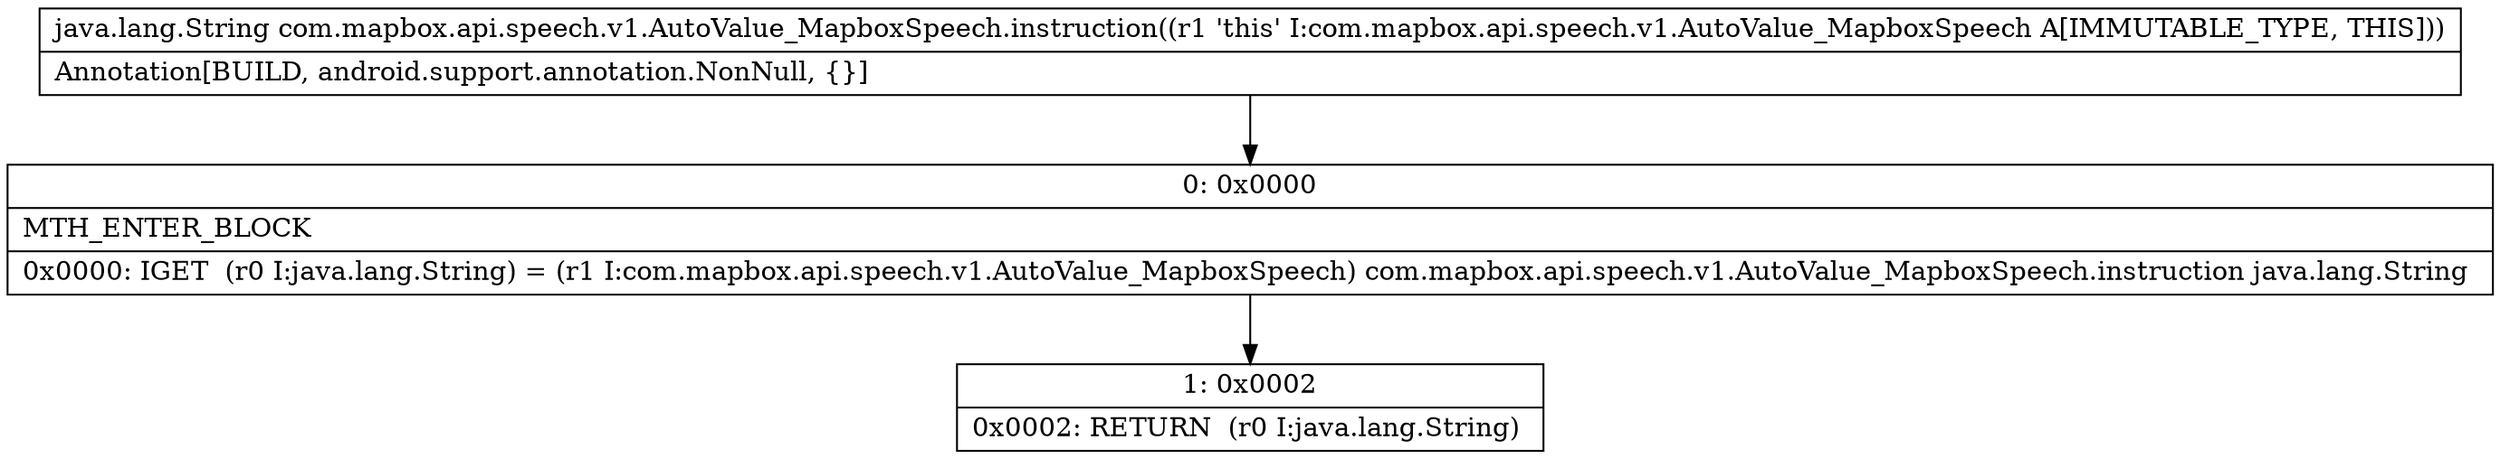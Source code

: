 digraph "CFG forcom.mapbox.api.speech.v1.AutoValue_MapboxSpeech.instruction()Ljava\/lang\/String;" {
Node_0 [shape=record,label="{0\:\ 0x0000|MTH_ENTER_BLOCK\l|0x0000: IGET  (r0 I:java.lang.String) = (r1 I:com.mapbox.api.speech.v1.AutoValue_MapboxSpeech) com.mapbox.api.speech.v1.AutoValue_MapboxSpeech.instruction java.lang.String \l}"];
Node_1 [shape=record,label="{1\:\ 0x0002|0x0002: RETURN  (r0 I:java.lang.String) \l}"];
MethodNode[shape=record,label="{java.lang.String com.mapbox.api.speech.v1.AutoValue_MapboxSpeech.instruction((r1 'this' I:com.mapbox.api.speech.v1.AutoValue_MapboxSpeech A[IMMUTABLE_TYPE, THIS]))  | Annotation[BUILD, android.support.annotation.NonNull, \{\}]\l}"];
MethodNode -> Node_0;
Node_0 -> Node_1;
}

